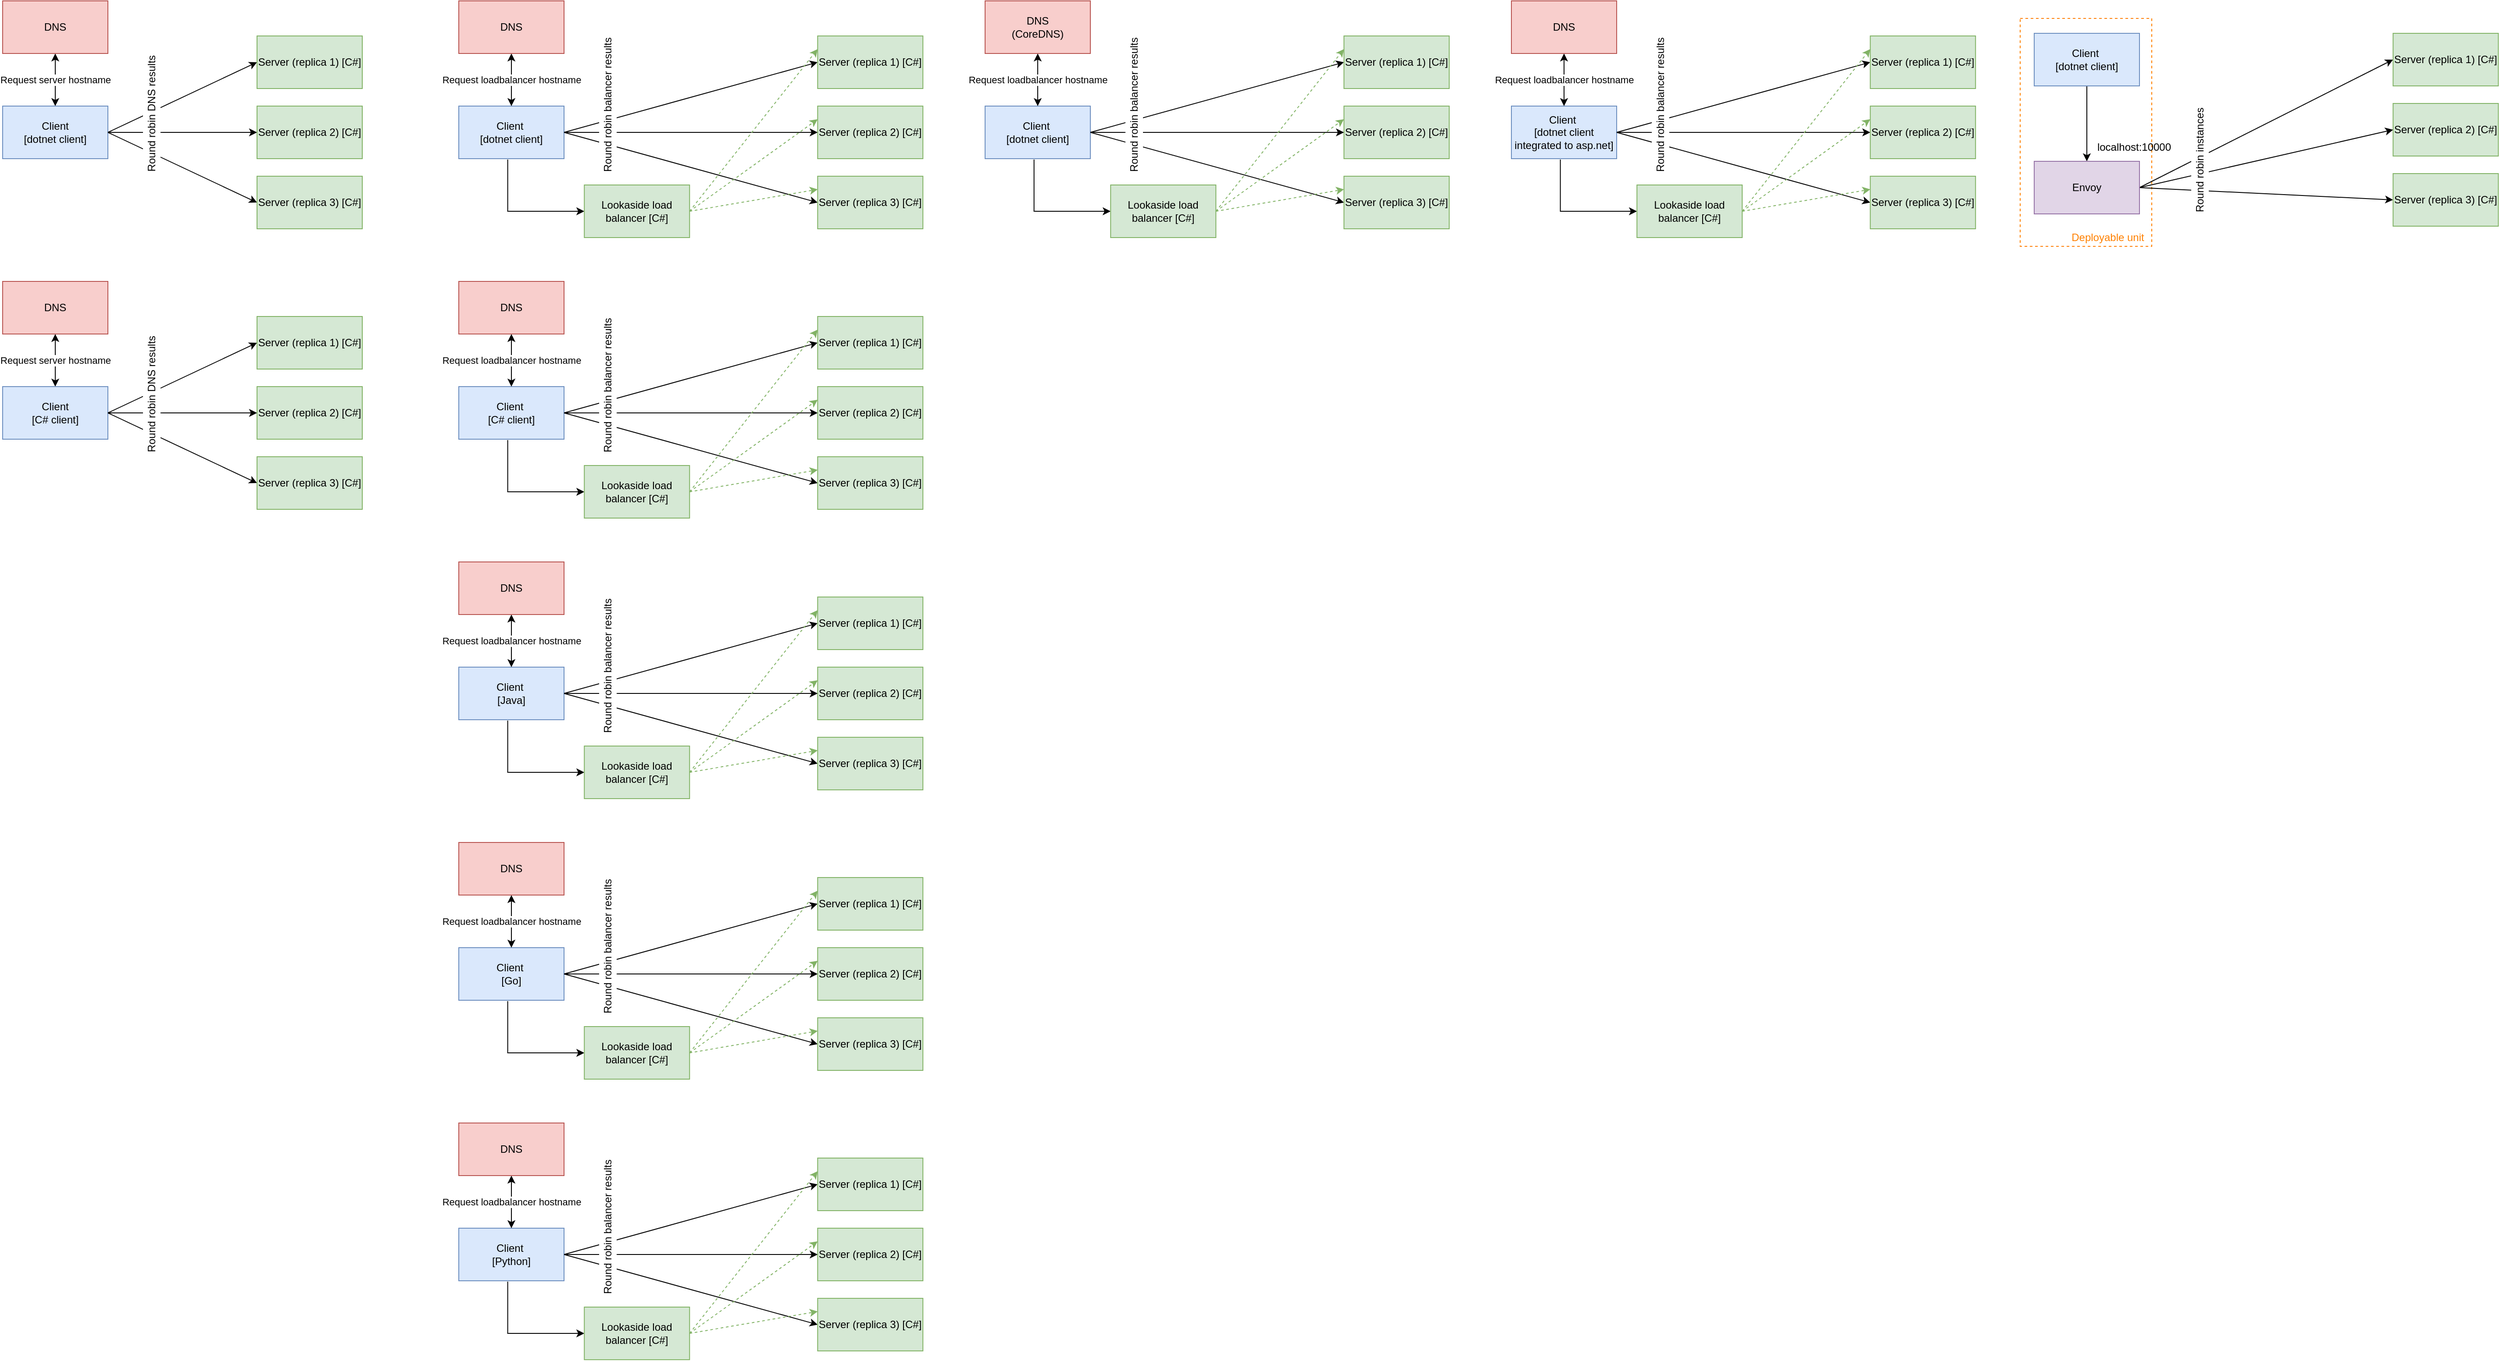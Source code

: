 <mxfile version="12.9.4" type="device"><diagram id="5RK8dHsxESuqZIJ54ns1" name="Page-1"><mxGraphModel dx="1438" dy="531" grid="0" gridSize="10" guides="1" tooltips="1" connect="1" arrows="1" fold="1" page="0" pageScale="1" pageWidth="850" pageHeight="1100" math="0" shadow="0"><root><mxCell id="0"/><mxCell id="1" parent="0"/><mxCell id="egcdhJlLUhSNpEtjSQr_-20" value="" style="rounded=0;whiteSpace=wrap;html=1;fillColor=none;dashed=1;strokeColor=#FF8000;" vertex="1" parent="1"><mxGeometry x="2180" y="60" width="150" height="260" as="geometry"/></mxCell><mxCell id="9xwp_HCUo-kAku4maqSZ-50" value="Request server hostname" style="edgeStyle=orthogonalEdgeStyle;rounded=0;orthogonalLoop=1;jettySize=auto;html=1;exitX=0.5;exitY=0;exitDx=0;exitDy=0;entryX=0.5;entryY=1;entryDx=0;entryDy=0;startArrow=classic;startFill=1;" parent="1" source="9xwp_HCUo-kAku4maqSZ-29" target="9xwp_HCUo-kAku4maqSZ-48" edge="1"><mxGeometry relative="1" as="geometry"/></mxCell><mxCell id="9xwp_HCUo-kAku4maqSZ-29" value="Client &lt;br&gt;[dotnet client]" style="rounded=0;whiteSpace=wrap;html=1;rotation=0;fillColor=#dae8fc;strokeColor=#6c8ebf;" parent="1" vertex="1"><mxGeometry x="-120" y="160" width="120" height="60" as="geometry"/></mxCell><mxCell id="9xwp_HCUo-kAku4maqSZ-30" value="Server (replica 2) [C#]" style="rounded=0;whiteSpace=wrap;html=1;rotation=0;fillColor=#d5e8d4;strokeColor=#82b366;" parent="1" vertex="1"><mxGeometry x="170" y="160" width="120" height="60" as="geometry"/></mxCell><mxCell id="9xwp_HCUo-kAku4maqSZ-31" style="rounded=0;orthogonalLoop=1;jettySize=auto;html=1;exitX=1;exitY=0.5;exitDx=0;exitDy=0;entryX=0;entryY=0.5;entryDx=0;entryDy=0;startArrow=none;startFill=0;endArrow=classic;endFill=1;strokeColor=#000000;" parent="1" source="9xwp_HCUo-kAku4maqSZ-29" target="9xwp_HCUo-kAku4maqSZ-34" edge="1"><mxGeometry relative="1" as="geometry"><mxPoint x="30" y="190" as="sourcePoint"/></mxGeometry></mxCell><mxCell id="9xwp_HCUo-kAku4maqSZ-32" style="edgeStyle=none;rounded=0;orthogonalLoop=1;jettySize=auto;html=1;exitX=1;exitY=0.5;exitDx=0;exitDy=0;entryX=0;entryY=0.5;entryDx=0;entryDy=0;startArrow=none;startFill=0;endArrow=classic;endFill=1;strokeColor=#000000;" parent="1" source="9xwp_HCUo-kAku4maqSZ-29" target="9xwp_HCUo-kAku4maqSZ-30" edge="1"><mxGeometry relative="1" as="geometry"><mxPoint x="30" y="190" as="sourcePoint"/></mxGeometry></mxCell><mxCell id="9xwp_HCUo-kAku4maqSZ-33" style="edgeStyle=none;rounded=0;orthogonalLoop=1;jettySize=auto;html=1;exitX=1;exitY=0.5;exitDx=0;exitDy=0;entryX=0;entryY=0.5;entryDx=0;entryDy=0;startArrow=none;startFill=0;endArrow=classic;endFill=1;strokeColor=#000000;" parent="1" source="9xwp_HCUo-kAku4maqSZ-29" target="9xwp_HCUo-kAku4maqSZ-35" edge="1"><mxGeometry relative="1" as="geometry"><mxPoint x="30" y="190" as="sourcePoint"/></mxGeometry></mxCell><mxCell id="9xwp_HCUo-kAku4maqSZ-34" value="Server (replica 3) [C#]" style="rounded=0;whiteSpace=wrap;html=1;rotation=0;fillColor=#d5e8d4;strokeColor=#82b366;" parent="1" vertex="1"><mxGeometry x="170" y="240" width="120" height="60" as="geometry"/></mxCell><mxCell id="9xwp_HCUo-kAku4maqSZ-35" value="Server (replica 1) [C#]" style="rounded=0;whiteSpace=wrap;html=1;rotation=0;fillColor=#d5e8d4;strokeColor=#82b366;" parent="1" vertex="1"><mxGeometry x="170" y="80" width="120" height="60" as="geometry"/></mxCell><mxCell id="9xwp_HCUo-kAku4maqSZ-36" style="edgeStyle=orthogonalEdgeStyle;rounded=0;orthogonalLoop=1;jettySize=auto;html=1;exitX=0.465;exitY=1.016;exitDx=0;exitDy=0;entryX=0;entryY=0.5;entryDx=0;entryDy=0;startArrow=none;startFill=0;endArrow=classic;endFill=1;strokeColor=#000000;exitPerimeter=0;" parent="1" source="9xwp_HCUo-kAku4maqSZ-37" target="9xwp_HCUo-kAku4maqSZ-45" edge="1"><mxGeometry relative="1" as="geometry"/></mxCell><mxCell id="9xwp_HCUo-kAku4maqSZ-37" value="Client&amp;nbsp;&lt;br&gt;[dotnet client]" style="rounded=0;whiteSpace=wrap;html=1;rotation=0;fillColor=#dae8fc;strokeColor=#6c8ebf;" parent="1" vertex="1"><mxGeometry x="400" y="160" width="120" height="60" as="geometry"/></mxCell><mxCell id="9xwp_HCUo-kAku4maqSZ-38" value="Server (replica 2) [C#]" style="rounded=0;whiteSpace=wrap;html=1;rotation=0;fillColor=#d5e8d4;strokeColor=#82b366;" parent="1" vertex="1"><mxGeometry x="809.12" y="160" width="120" height="60" as="geometry"/></mxCell><mxCell id="9xwp_HCUo-kAku4maqSZ-39" style="rounded=0;orthogonalLoop=1;jettySize=auto;html=1;exitX=1;exitY=0.5;exitDx=0;exitDy=0;entryX=0;entryY=0.5;entryDx=0;entryDy=0;startArrow=none;startFill=0;endArrow=classic;endFill=1;strokeColor=#000000;" parent="1" source="9xwp_HCUo-kAku4maqSZ-37" target="9xwp_HCUo-kAku4maqSZ-46" edge="1"><mxGeometry relative="1" as="geometry"/></mxCell><mxCell id="9xwp_HCUo-kAku4maqSZ-40" style="edgeStyle=none;rounded=0;orthogonalLoop=1;jettySize=auto;html=1;exitX=1;exitY=0.5;exitDx=0;exitDy=0;entryX=0;entryY=0.5;entryDx=0;entryDy=0;startArrow=none;startFill=0;endArrow=classic;endFill=1;strokeColor=#000000;" parent="1" source="9xwp_HCUo-kAku4maqSZ-37" target="9xwp_HCUo-kAku4maqSZ-38" edge="1"><mxGeometry relative="1" as="geometry"/></mxCell><mxCell id="9xwp_HCUo-kAku4maqSZ-41" style="edgeStyle=none;rounded=0;orthogonalLoop=1;jettySize=auto;html=1;exitX=1;exitY=0.5;exitDx=0;exitDy=0;entryX=0;entryY=0.5;entryDx=0;entryDy=0;startArrow=none;startFill=0;endArrow=classic;endFill=1;strokeColor=#000000;" parent="1" source="9xwp_HCUo-kAku4maqSZ-37" target="9xwp_HCUo-kAku4maqSZ-47" edge="1"><mxGeometry relative="1" as="geometry"/></mxCell><mxCell id="9xwp_HCUo-kAku4maqSZ-42" style="edgeStyle=none;rounded=0;orthogonalLoop=1;jettySize=auto;html=1;exitX=1;exitY=0.5;exitDx=0;exitDy=0;entryX=0;entryY=0.25;entryDx=0;entryDy=0;startArrow=none;startFill=0;endArrow=classic;endFill=1;strokeColor=#82b366;fillColor=#d5e8d4;dashed=1;" parent="1" source="9xwp_HCUo-kAku4maqSZ-45" target="9xwp_HCUo-kAku4maqSZ-47" edge="1"><mxGeometry relative="1" as="geometry"/></mxCell><mxCell id="9xwp_HCUo-kAku4maqSZ-43" style="edgeStyle=none;rounded=0;orthogonalLoop=1;jettySize=auto;html=1;exitX=1;exitY=0.5;exitDx=0;exitDy=0;entryX=0;entryY=0.25;entryDx=0;entryDy=0;startArrow=none;startFill=0;endArrow=classic;endFill=1;strokeColor=#82b366;fillColor=#d5e8d4;dashed=1;" parent="1" source="9xwp_HCUo-kAku4maqSZ-45" target="9xwp_HCUo-kAku4maqSZ-38" edge="1"><mxGeometry relative="1" as="geometry"/></mxCell><mxCell id="9xwp_HCUo-kAku4maqSZ-44" style="edgeStyle=none;rounded=0;orthogonalLoop=1;jettySize=auto;html=1;exitX=1;exitY=0.5;exitDx=0;exitDy=0;entryX=0;entryY=0.25;entryDx=0;entryDy=0;startArrow=none;startFill=0;endArrow=classic;endFill=1;strokeColor=#82b366;fillColor=#d5e8d4;dashed=1;" parent="1" source="9xwp_HCUo-kAku4maqSZ-45" target="9xwp_HCUo-kAku4maqSZ-46" edge="1"><mxGeometry relative="1" as="geometry"/></mxCell><mxCell id="9xwp_HCUo-kAku4maqSZ-45" value="Lookaside load balancer [C#]" style="rounded=0;whiteSpace=wrap;html=1;rotation=0;fillColor=#d5e8d4;strokeColor=#82b366;" parent="1" vertex="1"><mxGeometry x="543.12" y="250" width="120" height="60" as="geometry"/></mxCell><mxCell id="9xwp_HCUo-kAku4maqSZ-46" value="Server (replica 3) [C#]" style="rounded=0;whiteSpace=wrap;html=1;rotation=0;fillColor=#d5e8d4;strokeColor=#82b366;" parent="1" vertex="1"><mxGeometry x="809.12" y="240" width="120" height="60" as="geometry"/></mxCell><mxCell id="9xwp_HCUo-kAku4maqSZ-47" value="Server (replica 1) [C#]" style="rounded=0;whiteSpace=wrap;html=1;rotation=0;fillColor=#d5e8d4;strokeColor=#82b366;" parent="1" vertex="1"><mxGeometry x="809.12" y="80" width="120" height="60" as="geometry"/></mxCell><mxCell id="9xwp_HCUo-kAku4maqSZ-48" value="DNS" style="rounded=0;whiteSpace=wrap;html=1;fillColor=#f8cecc;strokeColor=#b85450;" parent="1" vertex="1"><mxGeometry x="-120" y="40" width="120" height="60" as="geometry"/></mxCell><mxCell id="9xwp_HCUo-kAku4maqSZ-51" value="Request loadbalancer hostname" style="edgeStyle=orthogonalEdgeStyle;rounded=0;orthogonalLoop=1;jettySize=auto;html=1;exitX=0.5;exitY=1;exitDx=0;exitDy=0;entryX=0.5;entryY=0;entryDx=0;entryDy=0;startArrow=classic;startFill=1;" parent="1" source="9xwp_HCUo-kAku4maqSZ-49" target="9xwp_HCUo-kAku4maqSZ-37" edge="1"><mxGeometry relative="1" as="geometry"/></mxCell><mxCell id="9xwp_HCUo-kAku4maqSZ-49" value="DNS" style="rounded=0;whiteSpace=wrap;html=1;fillColor=#f8cecc;strokeColor=#b85450;" parent="1" vertex="1"><mxGeometry x="400" y="40" width="120" height="60" as="geometry"/></mxCell><mxCell id="9xwp_HCUo-kAku4maqSZ-52" value="&amp;nbsp;Round robin DNS results" style="text;html=1;strokeColor=none;fillColor=#ffffff;align=center;verticalAlign=middle;whiteSpace=wrap;rounded=0;rotation=-90;" parent="1" vertex="1"><mxGeometry x="-20" y="160" width="140" height="20" as="geometry"/></mxCell><mxCell id="9xwp_HCUo-kAku4maqSZ-54" value="&amp;nbsp;Round robin balancer results" style="text;html=1;strokeColor=none;fillColor=#ffffff;align=center;verticalAlign=middle;whiteSpace=wrap;rounded=0;rotation=-90;" parent="1" vertex="1"><mxGeometry x="490" y="150" width="160" height="20" as="geometry"/></mxCell><mxCell id="9xwp_HCUo-kAku4maqSZ-80" value="Request server hostname" style="edgeStyle=orthogonalEdgeStyle;rounded=0;orthogonalLoop=1;jettySize=auto;html=1;exitX=0.5;exitY=0;exitDx=0;exitDy=0;entryX=0.5;entryY=1;entryDx=0;entryDy=0;startArrow=classic;startFill=1;" parent="1" source="9xwp_HCUo-kAku4maqSZ-81" target="9xwp_HCUo-kAku4maqSZ-100" edge="1"><mxGeometry relative="1" as="geometry"/></mxCell><mxCell id="9xwp_HCUo-kAku4maqSZ-81" value="Client &lt;br&gt;[C# client]" style="rounded=0;whiteSpace=wrap;html=1;rotation=0;fillColor=#dae8fc;strokeColor=#6c8ebf;" parent="1" vertex="1"><mxGeometry x="-120" y="480" width="120" height="60" as="geometry"/></mxCell><mxCell id="9xwp_HCUo-kAku4maqSZ-82" value="Server (replica 2) [C#]" style="rounded=0;whiteSpace=wrap;html=1;rotation=0;fillColor=#d5e8d4;strokeColor=#82b366;" parent="1" vertex="1"><mxGeometry x="170" y="480" width="120" height="60" as="geometry"/></mxCell><mxCell id="9xwp_HCUo-kAku4maqSZ-83" style="rounded=0;orthogonalLoop=1;jettySize=auto;html=1;exitX=1;exitY=0.5;exitDx=0;exitDy=0;entryX=0;entryY=0.5;entryDx=0;entryDy=0;startArrow=none;startFill=0;endArrow=classic;endFill=1;strokeColor=#000000;" parent="1" source="9xwp_HCUo-kAku4maqSZ-81" target="9xwp_HCUo-kAku4maqSZ-86" edge="1"><mxGeometry relative="1" as="geometry"><mxPoint x="30" y="510" as="sourcePoint"/></mxGeometry></mxCell><mxCell id="9xwp_HCUo-kAku4maqSZ-84" style="edgeStyle=none;rounded=0;orthogonalLoop=1;jettySize=auto;html=1;exitX=1;exitY=0.5;exitDx=0;exitDy=0;entryX=0;entryY=0.5;entryDx=0;entryDy=0;startArrow=none;startFill=0;endArrow=classic;endFill=1;strokeColor=#000000;" parent="1" source="9xwp_HCUo-kAku4maqSZ-81" target="9xwp_HCUo-kAku4maqSZ-82" edge="1"><mxGeometry relative="1" as="geometry"><mxPoint x="30" y="510" as="sourcePoint"/></mxGeometry></mxCell><mxCell id="9xwp_HCUo-kAku4maqSZ-85" style="edgeStyle=none;rounded=0;orthogonalLoop=1;jettySize=auto;html=1;exitX=1;exitY=0.5;exitDx=0;exitDy=0;entryX=0;entryY=0.5;entryDx=0;entryDy=0;startArrow=none;startFill=0;endArrow=classic;endFill=1;strokeColor=#000000;" parent="1" source="9xwp_HCUo-kAku4maqSZ-81" target="9xwp_HCUo-kAku4maqSZ-87" edge="1"><mxGeometry relative="1" as="geometry"><mxPoint x="30" y="510" as="sourcePoint"/></mxGeometry></mxCell><mxCell id="9xwp_HCUo-kAku4maqSZ-86" value="Server (replica 3) [C#]" style="rounded=0;whiteSpace=wrap;html=1;rotation=0;fillColor=#d5e8d4;strokeColor=#82b366;" parent="1" vertex="1"><mxGeometry x="170" y="560" width="120" height="60" as="geometry"/></mxCell><mxCell id="9xwp_HCUo-kAku4maqSZ-87" value="Server (replica 1) [C#]" style="rounded=0;whiteSpace=wrap;html=1;rotation=0;fillColor=#d5e8d4;strokeColor=#82b366;" parent="1" vertex="1"><mxGeometry x="170" y="400" width="120" height="60" as="geometry"/></mxCell><mxCell id="9xwp_HCUo-kAku4maqSZ-88" style="edgeStyle=orthogonalEdgeStyle;rounded=0;orthogonalLoop=1;jettySize=auto;html=1;exitX=0.465;exitY=1.016;exitDx=0;exitDy=0;entryX=0;entryY=0.5;entryDx=0;entryDy=0;startArrow=none;startFill=0;endArrow=classic;endFill=1;strokeColor=#000000;exitPerimeter=0;" parent="1" source="9xwp_HCUo-kAku4maqSZ-89" target="9xwp_HCUo-kAku4maqSZ-97" edge="1"><mxGeometry relative="1" as="geometry"/></mxCell><mxCell id="9xwp_HCUo-kAku4maqSZ-89" value="Client&amp;nbsp;&lt;br&gt;[C# client]" style="rounded=0;whiteSpace=wrap;html=1;rotation=0;fillColor=#dae8fc;strokeColor=#6c8ebf;" parent="1" vertex="1"><mxGeometry x="400" y="480" width="120" height="60" as="geometry"/></mxCell><mxCell id="9xwp_HCUo-kAku4maqSZ-90" value="Server (replica 2) [C#]" style="rounded=0;whiteSpace=wrap;html=1;rotation=0;fillColor=#d5e8d4;strokeColor=#82b366;" parent="1" vertex="1"><mxGeometry x="809.12" y="480" width="120" height="60" as="geometry"/></mxCell><mxCell id="9xwp_HCUo-kAku4maqSZ-91" style="rounded=0;orthogonalLoop=1;jettySize=auto;html=1;exitX=1;exitY=0.5;exitDx=0;exitDy=0;entryX=0;entryY=0.5;entryDx=0;entryDy=0;startArrow=none;startFill=0;endArrow=classic;endFill=1;strokeColor=#000000;" parent="1" source="9xwp_HCUo-kAku4maqSZ-89" target="9xwp_HCUo-kAku4maqSZ-98" edge="1"><mxGeometry relative="1" as="geometry"/></mxCell><mxCell id="9xwp_HCUo-kAku4maqSZ-92" style="edgeStyle=none;rounded=0;orthogonalLoop=1;jettySize=auto;html=1;exitX=1;exitY=0.5;exitDx=0;exitDy=0;entryX=0;entryY=0.5;entryDx=0;entryDy=0;startArrow=none;startFill=0;endArrow=classic;endFill=1;strokeColor=#000000;" parent="1" source="9xwp_HCUo-kAku4maqSZ-89" target="9xwp_HCUo-kAku4maqSZ-90" edge="1"><mxGeometry relative="1" as="geometry"/></mxCell><mxCell id="9xwp_HCUo-kAku4maqSZ-93" style="edgeStyle=none;rounded=0;orthogonalLoop=1;jettySize=auto;html=1;exitX=1;exitY=0.5;exitDx=0;exitDy=0;entryX=0;entryY=0.5;entryDx=0;entryDy=0;startArrow=none;startFill=0;endArrow=classic;endFill=1;strokeColor=#000000;" parent="1" source="9xwp_HCUo-kAku4maqSZ-89" target="9xwp_HCUo-kAku4maqSZ-99" edge="1"><mxGeometry relative="1" as="geometry"/></mxCell><mxCell id="9xwp_HCUo-kAku4maqSZ-94" style="edgeStyle=none;rounded=0;orthogonalLoop=1;jettySize=auto;html=1;exitX=1;exitY=0.5;exitDx=0;exitDy=0;entryX=0;entryY=0.25;entryDx=0;entryDy=0;startArrow=none;startFill=0;endArrow=classic;endFill=1;strokeColor=#82b366;fillColor=#d5e8d4;dashed=1;" parent="1" source="9xwp_HCUo-kAku4maqSZ-97" target="9xwp_HCUo-kAku4maqSZ-99" edge="1"><mxGeometry relative="1" as="geometry"/></mxCell><mxCell id="9xwp_HCUo-kAku4maqSZ-95" style="edgeStyle=none;rounded=0;orthogonalLoop=1;jettySize=auto;html=1;exitX=1;exitY=0.5;exitDx=0;exitDy=0;entryX=0;entryY=0.25;entryDx=0;entryDy=0;startArrow=none;startFill=0;endArrow=classic;endFill=1;strokeColor=#82b366;fillColor=#d5e8d4;dashed=1;" parent="1" source="9xwp_HCUo-kAku4maqSZ-97" target="9xwp_HCUo-kAku4maqSZ-90" edge="1"><mxGeometry relative="1" as="geometry"/></mxCell><mxCell id="9xwp_HCUo-kAku4maqSZ-96" style="edgeStyle=none;rounded=0;orthogonalLoop=1;jettySize=auto;html=1;exitX=1;exitY=0.5;exitDx=0;exitDy=0;entryX=0;entryY=0.25;entryDx=0;entryDy=0;startArrow=none;startFill=0;endArrow=classic;endFill=1;strokeColor=#82b366;fillColor=#d5e8d4;dashed=1;" parent="1" source="9xwp_HCUo-kAku4maqSZ-97" target="9xwp_HCUo-kAku4maqSZ-98" edge="1"><mxGeometry relative="1" as="geometry"/></mxCell><mxCell id="9xwp_HCUo-kAku4maqSZ-97" value="Lookaside load balancer [C#]" style="rounded=0;whiteSpace=wrap;html=1;rotation=0;fillColor=#d5e8d4;strokeColor=#82b366;" parent="1" vertex="1"><mxGeometry x="543.12" y="570" width="120" height="60" as="geometry"/></mxCell><mxCell id="9xwp_HCUo-kAku4maqSZ-98" value="Server (replica 3) [C#]" style="rounded=0;whiteSpace=wrap;html=1;rotation=0;fillColor=#d5e8d4;strokeColor=#82b366;" parent="1" vertex="1"><mxGeometry x="809.12" y="560" width="120" height="60" as="geometry"/></mxCell><mxCell id="9xwp_HCUo-kAku4maqSZ-99" value="Server (replica 1) [C#]" style="rounded=0;whiteSpace=wrap;html=1;rotation=0;fillColor=#d5e8d4;strokeColor=#82b366;" parent="1" vertex="1"><mxGeometry x="809.12" y="400" width="120" height="60" as="geometry"/></mxCell><mxCell id="9xwp_HCUo-kAku4maqSZ-100" value="DNS" style="rounded=0;whiteSpace=wrap;html=1;fillColor=#f8cecc;strokeColor=#b85450;" parent="1" vertex="1"><mxGeometry x="-120" y="360" width="120" height="60" as="geometry"/></mxCell><mxCell id="9xwp_HCUo-kAku4maqSZ-101" value="Request loadbalancer hostname" style="edgeStyle=orthogonalEdgeStyle;rounded=0;orthogonalLoop=1;jettySize=auto;html=1;exitX=0.5;exitY=1;exitDx=0;exitDy=0;entryX=0.5;entryY=0;entryDx=0;entryDy=0;startArrow=classic;startFill=1;" parent="1" source="9xwp_HCUo-kAku4maqSZ-102" target="9xwp_HCUo-kAku4maqSZ-89" edge="1"><mxGeometry relative="1" as="geometry"/></mxCell><mxCell id="9xwp_HCUo-kAku4maqSZ-102" value="DNS" style="rounded=0;whiteSpace=wrap;html=1;fillColor=#f8cecc;strokeColor=#b85450;" parent="1" vertex="1"><mxGeometry x="400" y="360" width="120" height="60" as="geometry"/></mxCell><mxCell id="9xwp_HCUo-kAku4maqSZ-103" value="&amp;nbsp;Round robin DNS results" style="text;html=1;strokeColor=none;fillColor=#ffffff;align=center;verticalAlign=middle;whiteSpace=wrap;rounded=0;rotation=-90;" parent="1" vertex="1"><mxGeometry x="-20" y="480" width="140" height="20" as="geometry"/></mxCell><mxCell id="9xwp_HCUo-kAku4maqSZ-104" value="&amp;nbsp;Round robin balancer results" style="text;html=1;strokeColor=none;fillColor=#ffffff;align=center;verticalAlign=middle;whiteSpace=wrap;rounded=0;rotation=-90;" parent="1" vertex="1"><mxGeometry x="490" y="470" width="160" height="20" as="geometry"/></mxCell><mxCell id="9xwp_HCUo-kAku4maqSZ-105" style="edgeStyle=orthogonalEdgeStyle;rounded=0;orthogonalLoop=1;jettySize=auto;html=1;exitX=0.465;exitY=1.016;exitDx=0;exitDy=0;entryX=0;entryY=0.5;entryDx=0;entryDy=0;startArrow=none;startFill=0;endArrow=classic;endFill=1;strokeColor=#000000;exitPerimeter=0;" parent="1" source="9xwp_HCUo-kAku4maqSZ-106" target="9xwp_HCUo-kAku4maqSZ-114" edge="1"><mxGeometry relative="1" as="geometry"/></mxCell><mxCell id="9xwp_HCUo-kAku4maqSZ-106" value="Client&amp;nbsp;&lt;br&gt;[Java]" style="rounded=0;whiteSpace=wrap;html=1;rotation=0;fillColor=#dae8fc;strokeColor=#6c8ebf;" parent="1" vertex="1"><mxGeometry x="400" y="800" width="120" height="60" as="geometry"/></mxCell><mxCell id="9xwp_HCUo-kAku4maqSZ-107" value="Server (replica 2) [C#]" style="rounded=0;whiteSpace=wrap;html=1;rotation=0;fillColor=#d5e8d4;strokeColor=#82b366;" parent="1" vertex="1"><mxGeometry x="809.12" y="800" width="120" height="60" as="geometry"/></mxCell><mxCell id="9xwp_HCUo-kAku4maqSZ-108" style="rounded=0;orthogonalLoop=1;jettySize=auto;html=1;exitX=1;exitY=0.5;exitDx=0;exitDy=0;entryX=0;entryY=0.5;entryDx=0;entryDy=0;startArrow=none;startFill=0;endArrow=classic;endFill=1;strokeColor=#000000;" parent="1" source="9xwp_HCUo-kAku4maqSZ-106" target="9xwp_HCUo-kAku4maqSZ-115" edge="1"><mxGeometry relative="1" as="geometry"/></mxCell><mxCell id="9xwp_HCUo-kAku4maqSZ-109" style="edgeStyle=none;rounded=0;orthogonalLoop=1;jettySize=auto;html=1;exitX=1;exitY=0.5;exitDx=0;exitDy=0;entryX=0;entryY=0.5;entryDx=0;entryDy=0;startArrow=none;startFill=0;endArrow=classic;endFill=1;strokeColor=#000000;" parent="1" source="9xwp_HCUo-kAku4maqSZ-106" target="9xwp_HCUo-kAku4maqSZ-107" edge="1"><mxGeometry relative="1" as="geometry"/></mxCell><mxCell id="9xwp_HCUo-kAku4maqSZ-110" style="edgeStyle=none;rounded=0;orthogonalLoop=1;jettySize=auto;html=1;exitX=1;exitY=0.5;exitDx=0;exitDy=0;entryX=0;entryY=0.5;entryDx=0;entryDy=0;startArrow=none;startFill=0;endArrow=classic;endFill=1;strokeColor=#000000;" parent="1" source="9xwp_HCUo-kAku4maqSZ-106" target="9xwp_HCUo-kAku4maqSZ-116" edge="1"><mxGeometry relative="1" as="geometry"/></mxCell><mxCell id="9xwp_HCUo-kAku4maqSZ-111" style="edgeStyle=none;rounded=0;orthogonalLoop=1;jettySize=auto;html=1;exitX=1;exitY=0.5;exitDx=0;exitDy=0;entryX=0;entryY=0.25;entryDx=0;entryDy=0;startArrow=none;startFill=0;endArrow=classic;endFill=1;strokeColor=#82b366;fillColor=#d5e8d4;dashed=1;" parent="1" source="9xwp_HCUo-kAku4maqSZ-114" target="9xwp_HCUo-kAku4maqSZ-116" edge="1"><mxGeometry relative="1" as="geometry"/></mxCell><mxCell id="9xwp_HCUo-kAku4maqSZ-112" style="edgeStyle=none;rounded=0;orthogonalLoop=1;jettySize=auto;html=1;exitX=1;exitY=0.5;exitDx=0;exitDy=0;entryX=0;entryY=0.25;entryDx=0;entryDy=0;startArrow=none;startFill=0;endArrow=classic;endFill=1;strokeColor=#82b366;fillColor=#d5e8d4;dashed=1;" parent="1" source="9xwp_HCUo-kAku4maqSZ-114" target="9xwp_HCUo-kAku4maqSZ-107" edge="1"><mxGeometry relative="1" as="geometry"/></mxCell><mxCell id="9xwp_HCUo-kAku4maqSZ-113" style="edgeStyle=none;rounded=0;orthogonalLoop=1;jettySize=auto;html=1;exitX=1;exitY=0.5;exitDx=0;exitDy=0;entryX=0;entryY=0.25;entryDx=0;entryDy=0;startArrow=none;startFill=0;endArrow=classic;endFill=1;strokeColor=#82b366;fillColor=#d5e8d4;dashed=1;" parent="1" source="9xwp_HCUo-kAku4maqSZ-114" target="9xwp_HCUo-kAku4maqSZ-115" edge="1"><mxGeometry relative="1" as="geometry"/></mxCell><mxCell id="9xwp_HCUo-kAku4maqSZ-114" value="Lookaside load balancer [C#]" style="rounded=0;whiteSpace=wrap;html=1;rotation=0;fillColor=#d5e8d4;strokeColor=#82b366;" parent="1" vertex="1"><mxGeometry x="543.12" y="890" width="120" height="60" as="geometry"/></mxCell><mxCell id="9xwp_HCUo-kAku4maqSZ-115" value="Server (replica 3) [C#]" style="rounded=0;whiteSpace=wrap;html=1;rotation=0;fillColor=#d5e8d4;strokeColor=#82b366;" parent="1" vertex="1"><mxGeometry x="809.12" y="880" width="120" height="60" as="geometry"/></mxCell><mxCell id="9xwp_HCUo-kAku4maqSZ-116" value="Server (replica 1) [C#]" style="rounded=0;whiteSpace=wrap;html=1;rotation=0;fillColor=#d5e8d4;strokeColor=#82b366;" parent="1" vertex="1"><mxGeometry x="809.12" y="720" width="120" height="60" as="geometry"/></mxCell><mxCell id="9xwp_HCUo-kAku4maqSZ-117" value="Request loadbalancer hostname" style="edgeStyle=orthogonalEdgeStyle;rounded=0;orthogonalLoop=1;jettySize=auto;html=1;exitX=0.5;exitY=1;exitDx=0;exitDy=0;entryX=0.5;entryY=0;entryDx=0;entryDy=0;startArrow=classic;startFill=1;" parent="1" source="9xwp_HCUo-kAku4maqSZ-118" target="9xwp_HCUo-kAku4maqSZ-106" edge="1"><mxGeometry relative="1" as="geometry"/></mxCell><mxCell id="9xwp_HCUo-kAku4maqSZ-118" value="DNS" style="rounded=0;whiteSpace=wrap;html=1;fillColor=#f8cecc;strokeColor=#b85450;" parent="1" vertex="1"><mxGeometry x="400" y="680" width="120" height="60" as="geometry"/></mxCell><mxCell id="9xwp_HCUo-kAku4maqSZ-119" value="&amp;nbsp;Round robin balancer results" style="text;html=1;strokeColor=none;fillColor=#ffffff;align=center;verticalAlign=middle;whiteSpace=wrap;rounded=0;rotation=-90;" parent="1" vertex="1"><mxGeometry x="490" y="790" width="160" height="20" as="geometry"/></mxCell><mxCell id="9xwp_HCUo-kAku4maqSZ-120" style="edgeStyle=orthogonalEdgeStyle;rounded=0;orthogonalLoop=1;jettySize=auto;html=1;exitX=0.465;exitY=1.016;exitDx=0;exitDy=0;entryX=0;entryY=0.5;entryDx=0;entryDy=0;startArrow=none;startFill=0;endArrow=classic;endFill=1;strokeColor=#000000;exitPerimeter=0;" parent="1" source="9xwp_HCUo-kAku4maqSZ-121" target="9xwp_HCUo-kAku4maqSZ-129" edge="1"><mxGeometry relative="1" as="geometry"/></mxCell><mxCell id="9xwp_HCUo-kAku4maqSZ-121" value="Client&amp;nbsp;&lt;br&gt;[Go]" style="rounded=0;whiteSpace=wrap;html=1;rotation=0;fillColor=#dae8fc;strokeColor=#6c8ebf;" parent="1" vertex="1"><mxGeometry x="400" y="1120" width="120" height="60" as="geometry"/></mxCell><mxCell id="9xwp_HCUo-kAku4maqSZ-122" value="Server (replica 2) [C#]" style="rounded=0;whiteSpace=wrap;html=1;rotation=0;fillColor=#d5e8d4;strokeColor=#82b366;" parent="1" vertex="1"><mxGeometry x="809.12" y="1120" width="120" height="60" as="geometry"/></mxCell><mxCell id="9xwp_HCUo-kAku4maqSZ-123" style="rounded=0;orthogonalLoop=1;jettySize=auto;html=1;exitX=1;exitY=0.5;exitDx=0;exitDy=0;entryX=0;entryY=0.5;entryDx=0;entryDy=0;startArrow=none;startFill=0;endArrow=classic;endFill=1;strokeColor=#000000;" parent="1" source="9xwp_HCUo-kAku4maqSZ-121" target="9xwp_HCUo-kAku4maqSZ-130" edge="1"><mxGeometry relative="1" as="geometry"/></mxCell><mxCell id="9xwp_HCUo-kAku4maqSZ-124" style="edgeStyle=none;rounded=0;orthogonalLoop=1;jettySize=auto;html=1;exitX=1;exitY=0.5;exitDx=0;exitDy=0;entryX=0;entryY=0.5;entryDx=0;entryDy=0;startArrow=none;startFill=0;endArrow=classic;endFill=1;strokeColor=#000000;" parent="1" source="9xwp_HCUo-kAku4maqSZ-121" target="9xwp_HCUo-kAku4maqSZ-122" edge="1"><mxGeometry relative="1" as="geometry"/></mxCell><mxCell id="9xwp_HCUo-kAku4maqSZ-125" style="edgeStyle=none;rounded=0;orthogonalLoop=1;jettySize=auto;html=1;exitX=1;exitY=0.5;exitDx=0;exitDy=0;entryX=0;entryY=0.5;entryDx=0;entryDy=0;startArrow=none;startFill=0;endArrow=classic;endFill=1;strokeColor=#000000;" parent="1" source="9xwp_HCUo-kAku4maqSZ-121" target="9xwp_HCUo-kAku4maqSZ-131" edge="1"><mxGeometry relative="1" as="geometry"/></mxCell><mxCell id="9xwp_HCUo-kAku4maqSZ-126" style="edgeStyle=none;rounded=0;orthogonalLoop=1;jettySize=auto;html=1;exitX=1;exitY=0.5;exitDx=0;exitDy=0;entryX=0;entryY=0.25;entryDx=0;entryDy=0;startArrow=none;startFill=0;endArrow=classic;endFill=1;strokeColor=#82b366;fillColor=#d5e8d4;dashed=1;" parent="1" source="9xwp_HCUo-kAku4maqSZ-129" target="9xwp_HCUo-kAku4maqSZ-131" edge="1"><mxGeometry relative="1" as="geometry"/></mxCell><mxCell id="9xwp_HCUo-kAku4maqSZ-127" style="edgeStyle=none;rounded=0;orthogonalLoop=1;jettySize=auto;html=1;exitX=1;exitY=0.5;exitDx=0;exitDy=0;entryX=0;entryY=0.25;entryDx=0;entryDy=0;startArrow=none;startFill=0;endArrow=classic;endFill=1;strokeColor=#82b366;fillColor=#d5e8d4;dashed=1;" parent="1" source="9xwp_HCUo-kAku4maqSZ-129" target="9xwp_HCUo-kAku4maqSZ-122" edge="1"><mxGeometry relative="1" as="geometry"/></mxCell><mxCell id="9xwp_HCUo-kAku4maqSZ-128" style="edgeStyle=none;rounded=0;orthogonalLoop=1;jettySize=auto;html=1;exitX=1;exitY=0.5;exitDx=0;exitDy=0;entryX=0;entryY=0.25;entryDx=0;entryDy=0;startArrow=none;startFill=0;endArrow=classic;endFill=1;strokeColor=#82b366;fillColor=#d5e8d4;dashed=1;" parent="1" source="9xwp_HCUo-kAku4maqSZ-129" target="9xwp_HCUo-kAku4maqSZ-130" edge="1"><mxGeometry relative="1" as="geometry"/></mxCell><mxCell id="9xwp_HCUo-kAku4maqSZ-129" value="Lookaside load balancer [C#]" style="rounded=0;whiteSpace=wrap;html=1;rotation=0;fillColor=#d5e8d4;strokeColor=#82b366;" parent="1" vertex="1"><mxGeometry x="543.12" y="1210" width="120" height="60" as="geometry"/></mxCell><mxCell id="9xwp_HCUo-kAku4maqSZ-130" value="Server (replica 3) [C#]" style="rounded=0;whiteSpace=wrap;html=1;rotation=0;fillColor=#d5e8d4;strokeColor=#82b366;" parent="1" vertex="1"><mxGeometry x="809.12" y="1200" width="120" height="60" as="geometry"/></mxCell><mxCell id="9xwp_HCUo-kAku4maqSZ-131" value="Server (replica 1) [C#]" style="rounded=0;whiteSpace=wrap;html=1;rotation=0;fillColor=#d5e8d4;strokeColor=#82b366;" parent="1" vertex="1"><mxGeometry x="809.12" y="1040" width="120" height="60" as="geometry"/></mxCell><mxCell id="9xwp_HCUo-kAku4maqSZ-132" value="Request loadbalancer hostname" style="edgeStyle=orthogonalEdgeStyle;rounded=0;orthogonalLoop=1;jettySize=auto;html=1;exitX=0.5;exitY=1;exitDx=0;exitDy=0;entryX=0.5;entryY=0;entryDx=0;entryDy=0;startArrow=classic;startFill=1;" parent="1" source="9xwp_HCUo-kAku4maqSZ-133" target="9xwp_HCUo-kAku4maqSZ-121" edge="1"><mxGeometry relative="1" as="geometry"/></mxCell><mxCell id="9xwp_HCUo-kAku4maqSZ-133" value="DNS" style="rounded=0;whiteSpace=wrap;html=1;fillColor=#f8cecc;strokeColor=#b85450;" parent="1" vertex="1"><mxGeometry x="400" y="1000" width="120" height="60" as="geometry"/></mxCell><mxCell id="9xwp_HCUo-kAku4maqSZ-134" value="&amp;nbsp;Round robin balancer results" style="text;html=1;strokeColor=none;fillColor=#ffffff;align=center;verticalAlign=middle;whiteSpace=wrap;rounded=0;rotation=-90;" parent="1" vertex="1"><mxGeometry x="490" y="1110" width="160" height="20" as="geometry"/></mxCell><mxCell id="9xwp_HCUo-kAku4maqSZ-135" style="edgeStyle=orthogonalEdgeStyle;rounded=0;orthogonalLoop=1;jettySize=auto;html=1;exitX=0.465;exitY=1.016;exitDx=0;exitDy=0;entryX=0;entryY=0.5;entryDx=0;entryDy=0;startArrow=none;startFill=0;endArrow=classic;endFill=1;strokeColor=#000000;exitPerimeter=0;" parent="1" source="9xwp_HCUo-kAku4maqSZ-136" target="9xwp_HCUo-kAku4maqSZ-144" edge="1"><mxGeometry relative="1" as="geometry"/></mxCell><mxCell id="9xwp_HCUo-kAku4maqSZ-136" value="Client&amp;nbsp;&lt;br&gt;[Python]" style="rounded=0;whiteSpace=wrap;html=1;rotation=0;fillColor=#dae8fc;strokeColor=#6c8ebf;" parent="1" vertex="1"><mxGeometry x="400" y="1440" width="120" height="60" as="geometry"/></mxCell><mxCell id="9xwp_HCUo-kAku4maqSZ-137" value="Server (replica 2) [C#]" style="rounded=0;whiteSpace=wrap;html=1;rotation=0;fillColor=#d5e8d4;strokeColor=#82b366;" parent="1" vertex="1"><mxGeometry x="809.12" y="1440" width="120" height="60" as="geometry"/></mxCell><mxCell id="9xwp_HCUo-kAku4maqSZ-138" style="rounded=0;orthogonalLoop=1;jettySize=auto;html=1;exitX=1;exitY=0.5;exitDx=0;exitDy=0;entryX=0;entryY=0.5;entryDx=0;entryDy=0;startArrow=none;startFill=0;endArrow=classic;endFill=1;strokeColor=#000000;" parent="1" source="9xwp_HCUo-kAku4maqSZ-136" target="9xwp_HCUo-kAku4maqSZ-145" edge="1"><mxGeometry relative="1" as="geometry"/></mxCell><mxCell id="9xwp_HCUo-kAku4maqSZ-139" style="edgeStyle=none;rounded=0;orthogonalLoop=1;jettySize=auto;html=1;exitX=1;exitY=0.5;exitDx=0;exitDy=0;entryX=0;entryY=0.5;entryDx=0;entryDy=0;startArrow=none;startFill=0;endArrow=classic;endFill=1;strokeColor=#000000;" parent="1" source="9xwp_HCUo-kAku4maqSZ-136" target="9xwp_HCUo-kAku4maqSZ-137" edge="1"><mxGeometry relative="1" as="geometry"/></mxCell><mxCell id="9xwp_HCUo-kAku4maqSZ-140" style="edgeStyle=none;rounded=0;orthogonalLoop=1;jettySize=auto;html=1;exitX=1;exitY=0.5;exitDx=0;exitDy=0;entryX=0;entryY=0.5;entryDx=0;entryDy=0;startArrow=none;startFill=0;endArrow=classic;endFill=1;strokeColor=#000000;" parent="1" source="9xwp_HCUo-kAku4maqSZ-136" target="9xwp_HCUo-kAku4maqSZ-146" edge="1"><mxGeometry relative="1" as="geometry"/></mxCell><mxCell id="9xwp_HCUo-kAku4maqSZ-141" style="edgeStyle=none;rounded=0;orthogonalLoop=1;jettySize=auto;html=1;exitX=1;exitY=0.5;exitDx=0;exitDy=0;entryX=0;entryY=0.25;entryDx=0;entryDy=0;startArrow=none;startFill=0;endArrow=classic;endFill=1;strokeColor=#82b366;fillColor=#d5e8d4;dashed=1;" parent="1" source="9xwp_HCUo-kAku4maqSZ-144" target="9xwp_HCUo-kAku4maqSZ-146" edge="1"><mxGeometry relative="1" as="geometry"/></mxCell><mxCell id="9xwp_HCUo-kAku4maqSZ-142" style="edgeStyle=none;rounded=0;orthogonalLoop=1;jettySize=auto;html=1;exitX=1;exitY=0.5;exitDx=0;exitDy=0;entryX=0;entryY=0.25;entryDx=0;entryDy=0;startArrow=none;startFill=0;endArrow=classic;endFill=1;strokeColor=#82b366;fillColor=#d5e8d4;dashed=1;" parent="1" source="9xwp_HCUo-kAku4maqSZ-144" target="9xwp_HCUo-kAku4maqSZ-137" edge="1"><mxGeometry relative="1" as="geometry"/></mxCell><mxCell id="9xwp_HCUo-kAku4maqSZ-143" style="edgeStyle=none;rounded=0;orthogonalLoop=1;jettySize=auto;html=1;exitX=1;exitY=0.5;exitDx=0;exitDy=0;entryX=0;entryY=0.25;entryDx=0;entryDy=0;startArrow=none;startFill=0;endArrow=classic;endFill=1;strokeColor=#82b366;fillColor=#d5e8d4;dashed=1;" parent="1" source="9xwp_HCUo-kAku4maqSZ-144" target="9xwp_HCUo-kAku4maqSZ-145" edge="1"><mxGeometry relative="1" as="geometry"/></mxCell><mxCell id="9xwp_HCUo-kAku4maqSZ-144" value="Lookaside load balancer [C#]" style="rounded=0;whiteSpace=wrap;html=1;rotation=0;fillColor=#d5e8d4;strokeColor=#82b366;" parent="1" vertex="1"><mxGeometry x="543.12" y="1530" width="120" height="60" as="geometry"/></mxCell><mxCell id="9xwp_HCUo-kAku4maqSZ-145" value="Server (replica 3) [C#]" style="rounded=0;whiteSpace=wrap;html=1;rotation=0;fillColor=#d5e8d4;strokeColor=#82b366;" parent="1" vertex="1"><mxGeometry x="809.12" y="1520" width="120" height="60" as="geometry"/></mxCell><mxCell id="9xwp_HCUo-kAku4maqSZ-146" value="Server (replica 1) [C#]" style="rounded=0;whiteSpace=wrap;html=1;rotation=0;fillColor=#d5e8d4;strokeColor=#82b366;" parent="1" vertex="1"><mxGeometry x="809.12" y="1360" width="120" height="60" as="geometry"/></mxCell><mxCell id="9xwp_HCUo-kAku4maqSZ-147" value="Request loadbalancer hostname" style="edgeStyle=orthogonalEdgeStyle;rounded=0;orthogonalLoop=1;jettySize=auto;html=1;exitX=0.5;exitY=1;exitDx=0;exitDy=0;entryX=0.5;entryY=0;entryDx=0;entryDy=0;startArrow=classic;startFill=1;" parent="1" source="9xwp_HCUo-kAku4maqSZ-148" target="9xwp_HCUo-kAku4maqSZ-136" edge="1"><mxGeometry relative="1" as="geometry"/></mxCell><mxCell id="9xwp_HCUo-kAku4maqSZ-148" value="DNS" style="rounded=0;whiteSpace=wrap;html=1;fillColor=#f8cecc;strokeColor=#b85450;" parent="1" vertex="1"><mxGeometry x="400" y="1320" width="120" height="60" as="geometry"/></mxCell><mxCell id="9xwp_HCUo-kAku4maqSZ-149" value="&amp;nbsp;Round robin balancer results" style="text;html=1;strokeColor=none;fillColor=#ffffff;align=center;verticalAlign=middle;whiteSpace=wrap;rounded=0;rotation=-90;" parent="1" vertex="1"><mxGeometry x="490" y="1430" width="160" height="20" as="geometry"/></mxCell><mxCell id="8VA78FKTmFldyJN1eDYX-1" style="edgeStyle=orthogonalEdgeStyle;rounded=0;orthogonalLoop=1;jettySize=auto;html=1;exitX=0.465;exitY=1.016;exitDx=0;exitDy=0;entryX=0;entryY=0.5;entryDx=0;entryDy=0;startArrow=none;startFill=0;endArrow=classic;endFill=1;strokeColor=#000000;exitPerimeter=0;" parent="1" source="8VA78FKTmFldyJN1eDYX-2" target="8VA78FKTmFldyJN1eDYX-10" edge="1"><mxGeometry relative="1" as="geometry"/></mxCell><mxCell id="8VA78FKTmFldyJN1eDYX-2" value="Client&amp;nbsp;&lt;br&gt;[dotnet client]" style="rounded=0;whiteSpace=wrap;html=1;rotation=0;fillColor=#dae8fc;strokeColor=#6c8ebf;" parent="1" vertex="1"><mxGeometry x="1000" y="160" width="120" height="60" as="geometry"/></mxCell><mxCell id="8VA78FKTmFldyJN1eDYX-3" value="Server (replica 2) [C#]" style="rounded=0;whiteSpace=wrap;html=1;rotation=0;fillColor=#d5e8d4;strokeColor=#82b366;" parent="1" vertex="1"><mxGeometry x="1409.12" y="160" width="120" height="60" as="geometry"/></mxCell><mxCell id="8VA78FKTmFldyJN1eDYX-4" style="rounded=0;orthogonalLoop=1;jettySize=auto;html=1;exitX=1;exitY=0.5;exitDx=0;exitDy=0;entryX=0;entryY=0.5;entryDx=0;entryDy=0;startArrow=none;startFill=0;endArrow=classic;endFill=1;strokeColor=#000000;" parent="1" source="8VA78FKTmFldyJN1eDYX-2" target="8VA78FKTmFldyJN1eDYX-11" edge="1"><mxGeometry relative="1" as="geometry"/></mxCell><mxCell id="8VA78FKTmFldyJN1eDYX-5" style="edgeStyle=none;rounded=0;orthogonalLoop=1;jettySize=auto;html=1;exitX=1;exitY=0.5;exitDx=0;exitDy=0;entryX=0;entryY=0.5;entryDx=0;entryDy=0;startArrow=none;startFill=0;endArrow=classic;endFill=1;strokeColor=#000000;" parent="1" source="8VA78FKTmFldyJN1eDYX-2" target="8VA78FKTmFldyJN1eDYX-3" edge="1"><mxGeometry relative="1" as="geometry"/></mxCell><mxCell id="8VA78FKTmFldyJN1eDYX-6" style="edgeStyle=none;rounded=0;orthogonalLoop=1;jettySize=auto;html=1;exitX=1;exitY=0.5;exitDx=0;exitDy=0;entryX=0;entryY=0.5;entryDx=0;entryDy=0;startArrow=none;startFill=0;endArrow=classic;endFill=1;strokeColor=#000000;" parent="1" source="8VA78FKTmFldyJN1eDYX-2" target="8VA78FKTmFldyJN1eDYX-12" edge="1"><mxGeometry relative="1" as="geometry"/></mxCell><mxCell id="8VA78FKTmFldyJN1eDYX-7" style="edgeStyle=none;rounded=0;orthogonalLoop=1;jettySize=auto;html=1;exitX=1;exitY=0.5;exitDx=0;exitDy=0;entryX=0;entryY=0.25;entryDx=0;entryDy=0;startArrow=none;startFill=0;endArrow=classic;endFill=1;strokeColor=#82b366;fillColor=#d5e8d4;dashed=1;" parent="1" source="8VA78FKTmFldyJN1eDYX-10" target="8VA78FKTmFldyJN1eDYX-12" edge="1"><mxGeometry relative="1" as="geometry"/></mxCell><mxCell id="8VA78FKTmFldyJN1eDYX-8" style="edgeStyle=none;rounded=0;orthogonalLoop=1;jettySize=auto;html=1;exitX=1;exitY=0.5;exitDx=0;exitDy=0;entryX=0;entryY=0.25;entryDx=0;entryDy=0;startArrow=none;startFill=0;endArrow=classic;endFill=1;strokeColor=#82b366;fillColor=#d5e8d4;dashed=1;" parent="1" source="8VA78FKTmFldyJN1eDYX-10" target="8VA78FKTmFldyJN1eDYX-3" edge="1"><mxGeometry relative="1" as="geometry"/></mxCell><mxCell id="8VA78FKTmFldyJN1eDYX-9" style="edgeStyle=none;rounded=0;orthogonalLoop=1;jettySize=auto;html=1;exitX=1;exitY=0.5;exitDx=0;exitDy=0;entryX=0;entryY=0.25;entryDx=0;entryDy=0;startArrow=none;startFill=0;endArrow=classic;endFill=1;strokeColor=#82b366;fillColor=#d5e8d4;dashed=1;" parent="1" source="8VA78FKTmFldyJN1eDYX-10" target="8VA78FKTmFldyJN1eDYX-11" edge="1"><mxGeometry relative="1" as="geometry"/></mxCell><mxCell id="8VA78FKTmFldyJN1eDYX-10" value="Lookaside load balancer [C#]" style="rounded=0;whiteSpace=wrap;html=1;rotation=0;fillColor=#d5e8d4;strokeColor=#82b366;" parent="1" vertex="1"><mxGeometry x="1143.12" y="250" width="120" height="60" as="geometry"/></mxCell><mxCell id="8VA78FKTmFldyJN1eDYX-11" value="Server (replica 3) [C#]" style="rounded=0;whiteSpace=wrap;html=1;rotation=0;fillColor=#d5e8d4;strokeColor=#82b366;" parent="1" vertex="1"><mxGeometry x="1409.12" y="240" width="120" height="60" as="geometry"/></mxCell><mxCell id="8VA78FKTmFldyJN1eDYX-12" value="Server (replica 1) [C#]" style="rounded=0;whiteSpace=wrap;html=1;rotation=0;fillColor=#d5e8d4;strokeColor=#82b366;" parent="1" vertex="1"><mxGeometry x="1409.12" y="80" width="120" height="60" as="geometry"/></mxCell><mxCell id="8VA78FKTmFldyJN1eDYX-13" value="Request loadbalancer hostname" style="edgeStyle=orthogonalEdgeStyle;rounded=0;orthogonalLoop=1;jettySize=auto;html=1;exitX=0.5;exitY=1;exitDx=0;exitDy=0;entryX=0.5;entryY=0;entryDx=0;entryDy=0;startArrow=classic;startFill=1;" parent="1" source="8VA78FKTmFldyJN1eDYX-14" target="8VA78FKTmFldyJN1eDYX-2" edge="1"><mxGeometry relative="1" as="geometry"/></mxCell><mxCell id="8VA78FKTmFldyJN1eDYX-14" value="DNS&lt;br&gt;(CoreDNS)" style="rounded=0;whiteSpace=wrap;html=1;fillColor=#f8cecc;strokeColor=#b85450;" parent="1" vertex="1"><mxGeometry x="1000" y="40" width="120" height="60" as="geometry"/></mxCell><mxCell id="8VA78FKTmFldyJN1eDYX-15" value="&amp;nbsp;Round robin balancer results" style="text;html=1;strokeColor=none;fillColor=#ffffff;align=center;verticalAlign=middle;whiteSpace=wrap;rounded=0;rotation=-90;" parent="1" vertex="1"><mxGeometry x="1090" y="150" width="160" height="20" as="geometry"/></mxCell><mxCell id="RatkKoBeeEy5UuhQNmcV-16" style="edgeStyle=orthogonalEdgeStyle;rounded=0;orthogonalLoop=1;jettySize=auto;html=1;exitX=0.465;exitY=1.016;exitDx=0;exitDy=0;entryX=0;entryY=0.5;entryDx=0;entryDy=0;startArrow=none;startFill=0;endArrow=classic;endFill=1;strokeColor=#000000;exitPerimeter=0;" parent="1" source="RatkKoBeeEy5UuhQNmcV-17" target="RatkKoBeeEy5UuhQNmcV-25" edge="1"><mxGeometry relative="1" as="geometry"/></mxCell><mxCell id="RatkKoBeeEy5UuhQNmcV-17" value="Client&amp;nbsp;&lt;br&gt;[dotnet client integrated to asp.net]" style="rounded=0;whiteSpace=wrap;html=1;rotation=0;fillColor=#dae8fc;strokeColor=#6c8ebf;" parent="1" vertex="1"><mxGeometry x="1600" y="160" width="120" height="60" as="geometry"/></mxCell><mxCell id="RatkKoBeeEy5UuhQNmcV-18" value="Server (replica 2) [C#]" style="rounded=0;whiteSpace=wrap;html=1;rotation=0;fillColor=#d5e8d4;strokeColor=#82b366;" parent="1" vertex="1"><mxGeometry x="2009.12" y="160" width="120" height="60" as="geometry"/></mxCell><mxCell id="RatkKoBeeEy5UuhQNmcV-19" style="rounded=0;orthogonalLoop=1;jettySize=auto;html=1;exitX=1;exitY=0.5;exitDx=0;exitDy=0;entryX=0;entryY=0.5;entryDx=0;entryDy=0;startArrow=none;startFill=0;endArrow=classic;endFill=1;strokeColor=#000000;" parent="1" source="RatkKoBeeEy5UuhQNmcV-17" target="RatkKoBeeEy5UuhQNmcV-26" edge="1"><mxGeometry relative="1" as="geometry"/></mxCell><mxCell id="RatkKoBeeEy5UuhQNmcV-20" style="edgeStyle=none;rounded=0;orthogonalLoop=1;jettySize=auto;html=1;exitX=1;exitY=0.5;exitDx=0;exitDy=0;entryX=0;entryY=0.5;entryDx=0;entryDy=0;startArrow=none;startFill=0;endArrow=classic;endFill=1;strokeColor=#000000;" parent="1" source="RatkKoBeeEy5UuhQNmcV-17" target="RatkKoBeeEy5UuhQNmcV-18" edge="1"><mxGeometry relative="1" as="geometry"/></mxCell><mxCell id="RatkKoBeeEy5UuhQNmcV-21" style="edgeStyle=none;rounded=0;orthogonalLoop=1;jettySize=auto;html=1;exitX=1;exitY=0.5;exitDx=0;exitDy=0;entryX=0;entryY=0.5;entryDx=0;entryDy=0;startArrow=none;startFill=0;endArrow=classic;endFill=1;strokeColor=#000000;" parent="1" source="RatkKoBeeEy5UuhQNmcV-17" target="RatkKoBeeEy5UuhQNmcV-27" edge="1"><mxGeometry relative="1" as="geometry"/></mxCell><mxCell id="RatkKoBeeEy5UuhQNmcV-22" style="edgeStyle=none;rounded=0;orthogonalLoop=1;jettySize=auto;html=1;exitX=1;exitY=0.5;exitDx=0;exitDy=0;entryX=0;entryY=0.25;entryDx=0;entryDy=0;startArrow=none;startFill=0;endArrow=classic;endFill=1;strokeColor=#82b366;fillColor=#d5e8d4;dashed=1;" parent="1" source="RatkKoBeeEy5UuhQNmcV-25" target="RatkKoBeeEy5UuhQNmcV-27" edge="1"><mxGeometry relative="1" as="geometry"/></mxCell><mxCell id="RatkKoBeeEy5UuhQNmcV-23" style="edgeStyle=none;rounded=0;orthogonalLoop=1;jettySize=auto;html=1;exitX=1;exitY=0.5;exitDx=0;exitDy=0;entryX=0;entryY=0.25;entryDx=0;entryDy=0;startArrow=none;startFill=0;endArrow=classic;endFill=1;strokeColor=#82b366;fillColor=#d5e8d4;dashed=1;" parent="1" source="RatkKoBeeEy5UuhQNmcV-25" target="RatkKoBeeEy5UuhQNmcV-18" edge="1"><mxGeometry relative="1" as="geometry"/></mxCell><mxCell id="RatkKoBeeEy5UuhQNmcV-24" style="edgeStyle=none;rounded=0;orthogonalLoop=1;jettySize=auto;html=1;exitX=1;exitY=0.5;exitDx=0;exitDy=0;entryX=0;entryY=0.25;entryDx=0;entryDy=0;startArrow=none;startFill=0;endArrow=classic;endFill=1;strokeColor=#82b366;fillColor=#d5e8d4;dashed=1;" parent="1" source="RatkKoBeeEy5UuhQNmcV-25" target="RatkKoBeeEy5UuhQNmcV-26" edge="1"><mxGeometry relative="1" as="geometry"/></mxCell><mxCell id="RatkKoBeeEy5UuhQNmcV-25" value="Lookaside load balancer [C#]" style="rounded=0;whiteSpace=wrap;html=1;rotation=0;fillColor=#d5e8d4;strokeColor=#82b366;" parent="1" vertex="1"><mxGeometry x="1743.12" y="250" width="120" height="60" as="geometry"/></mxCell><mxCell id="RatkKoBeeEy5UuhQNmcV-26" value="Server (replica 3) [C#]" style="rounded=0;whiteSpace=wrap;html=1;rotation=0;fillColor=#d5e8d4;strokeColor=#82b366;" parent="1" vertex="1"><mxGeometry x="2009.12" y="240" width="120" height="60" as="geometry"/></mxCell><mxCell id="RatkKoBeeEy5UuhQNmcV-27" value="Server (replica 1) [C#]" style="rounded=0;whiteSpace=wrap;html=1;rotation=0;fillColor=#d5e8d4;strokeColor=#82b366;" parent="1" vertex="1"><mxGeometry x="2009.12" y="80" width="120" height="60" as="geometry"/></mxCell><mxCell id="RatkKoBeeEy5UuhQNmcV-28" value="Request loadbalancer hostname" style="edgeStyle=orthogonalEdgeStyle;rounded=0;orthogonalLoop=1;jettySize=auto;html=1;exitX=0.5;exitY=1;exitDx=0;exitDy=0;entryX=0.5;entryY=0;entryDx=0;entryDy=0;startArrow=classic;startFill=1;" parent="1" source="RatkKoBeeEy5UuhQNmcV-29" target="RatkKoBeeEy5UuhQNmcV-17" edge="1"><mxGeometry relative="1" as="geometry"/></mxCell><mxCell id="RatkKoBeeEy5UuhQNmcV-29" value="DNS" style="rounded=0;whiteSpace=wrap;html=1;fillColor=#f8cecc;strokeColor=#b85450;" parent="1" vertex="1"><mxGeometry x="1600" y="40" width="120" height="60" as="geometry"/></mxCell><mxCell id="RatkKoBeeEy5UuhQNmcV-30" value="&amp;nbsp;Round robin balancer results" style="text;html=1;strokeColor=none;fillColor=#ffffff;align=center;verticalAlign=middle;whiteSpace=wrap;rounded=0;rotation=-90;" parent="1" vertex="1"><mxGeometry x="1690" y="150" width="160" height="20" as="geometry"/></mxCell><mxCell id="egcdhJlLUhSNpEtjSQr_-16" style="edgeStyle=orthogonalEdgeStyle;rounded=0;orthogonalLoop=1;jettySize=auto;html=1;exitX=0.5;exitY=1;exitDx=0;exitDy=0;" edge="1" parent="1" source="egcdhJlLUhSNpEtjSQr_-2" target="egcdhJlLUhSNpEtjSQr_-10"><mxGeometry relative="1" as="geometry"/></mxCell><mxCell id="egcdhJlLUhSNpEtjSQr_-2" value="Client&amp;nbsp;&lt;br&gt;[dotnet client]" style="rounded=0;whiteSpace=wrap;html=1;rotation=0;fillColor=#dae8fc;strokeColor=#6c8ebf;" vertex="1" parent="1"><mxGeometry x="2196" y="77" width="120" height="60" as="geometry"/></mxCell><mxCell id="egcdhJlLUhSNpEtjSQr_-3" value="Server (replica 2) [C#]" style="rounded=0;whiteSpace=wrap;html=1;rotation=0;fillColor=#d5e8d4;strokeColor=#82b366;" vertex="1" parent="1"><mxGeometry x="2605.12" y="157" width="120" height="60" as="geometry"/></mxCell><mxCell id="egcdhJlLUhSNpEtjSQr_-4" style="rounded=0;orthogonalLoop=1;jettySize=auto;html=1;exitX=1;exitY=0.5;exitDx=0;exitDy=0;entryX=0;entryY=0.5;entryDx=0;entryDy=0;startArrow=none;startFill=0;endArrow=classic;endFill=1;strokeColor=#000000;" edge="1" parent="1" source="egcdhJlLUhSNpEtjSQr_-10" target="egcdhJlLUhSNpEtjSQr_-11"><mxGeometry relative="1" as="geometry"/></mxCell><mxCell id="egcdhJlLUhSNpEtjSQr_-5" style="edgeStyle=none;rounded=0;orthogonalLoop=1;jettySize=auto;html=1;exitX=1;exitY=0.5;exitDx=0;exitDy=0;entryX=0;entryY=0.5;entryDx=0;entryDy=0;startArrow=none;startFill=0;endArrow=classic;endFill=1;strokeColor=#000000;" edge="1" parent="1" source="egcdhJlLUhSNpEtjSQr_-10" target="egcdhJlLUhSNpEtjSQr_-3"><mxGeometry relative="1" as="geometry"/></mxCell><mxCell id="egcdhJlLUhSNpEtjSQr_-6" style="edgeStyle=none;rounded=0;orthogonalLoop=1;jettySize=auto;html=1;exitX=1;exitY=0.5;exitDx=0;exitDy=0;entryX=0;entryY=0.5;entryDx=0;entryDy=0;startArrow=none;startFill=0;endArrow=classic;endFill=1;strokeColor=#000000;" edge="1" parent="1" source="egcdhJlLUhSNpEtjSQr_-10" target="egcdhJlLUhSNpEtjSQr_-12"><mxGeometry relative="1" as="geometry"/></mxCell><mxCell id="egcdhJlLUhSNpEtjSQr_-10" value="Envoy" style="rounded=0;whiteSpace=wrap;html=1;rotation=0;fillColor=#e1d5e7;strokeColor=#9673a6;" vertex="1" parent="1"><mxGeometry x="2196" y="223" width="120" height="60" as="geometry"/></mxCell><mxCell id="egcdhJlLUhSNpEtjSQr_-11" value="Server (replica 3) [C#]" style="rounded=0;whiteSpace=wrap;html=1;rotation=0;fillColor=#d5e8d4;strokeColor=#82b366;" vertex="1" parent="1"><mxGeometry x="2605.12" y="237" width="120" height="60" as="geometry"/></mxCell><mxCell id="egcdhJlLUhSNpEtjSQr_-12" value="Server (replica 1) [C#]" style="rounded=0;whiteSpace=wrap;html=1;rotation=0;fillColor=#d5e8d4;strokeColor=#82b366;" vertex="1" parent="1"><mxGeometry x="2605.12" y="77" width="120" height="60" as="geometry"/></mxCell><mxCell id="egcdhJlLUhSNpEtjSQr_-17" value="&amp;nbsp;Round robin instances" style="text;html=1;strokeColor=none;fillColor=#ffffff;align=center;verticalAlign=middle;whiteSpace=wrap;rounded=0;rotation=-90;" vertex="1" parent="1"><mxGeometry x="2305" y="213" width="160" height="20" as="geometry"/></mxCell><mxCell id="egcdhJlLUhSNpEtjSQr_-18" value="localhost:10000" style="text;html=1;strokeColor=none;fillColor=none;align=center;verticalAlign=middle;whiteSpace=wrap;rounded=0;" vertex="1" parent="1"><mxGeometry x="2290" y="197" width="40" height="20" as="geometry"/></mxCell><mxCell id="egcdhJlLUhSNpEtjSQr_-22" value="Deployable unit" style="text;html=1;strokeColor=none;fillColor=none;align=center;verticalAlign=middle;whiteSpace=wrap;rounded=0;dashed=1;fontColor=#FF8000;" vertex="1" parent="1"><mxGeometry x="2230" y="300" width="100" height="20" as="geometry"/></mxCell></root></mxGraphModel></diagram></mxfile>